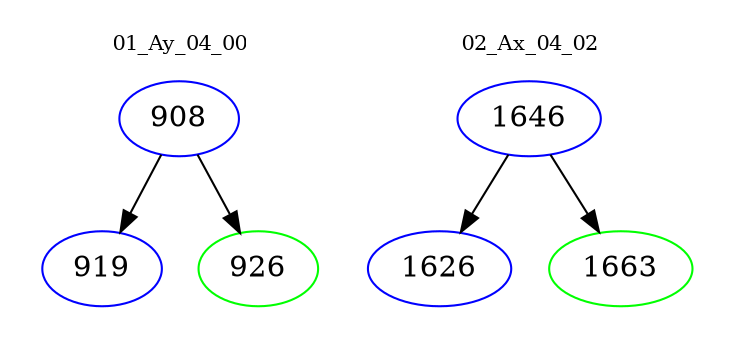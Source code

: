 digraph{
subgraph cluster_0 {
color = white
label = "01_Ay_04_00";
fontsize=10;
T0_908 [label="908", color="blue"]
T0_908 -> T0_919 [color="black"]
T0_919 [label="919", color="blue"]
T0_908 -> T0_926 [color="black"]
T0_926 [label="926", color="green"]
}
subgraph cluster_1 {
color = white
label = "02_Ax_04_02";
fontsize=10;
T1_1646 [label="1646", color="blue"]
T1_1646 -> T1_1626 [color="black"]
T1_1626 [label="1626", color="blue"]
T1_1646 -> T1_1663 [color="black"]
T1_1663 [label="1663", color="green"]
}
}

